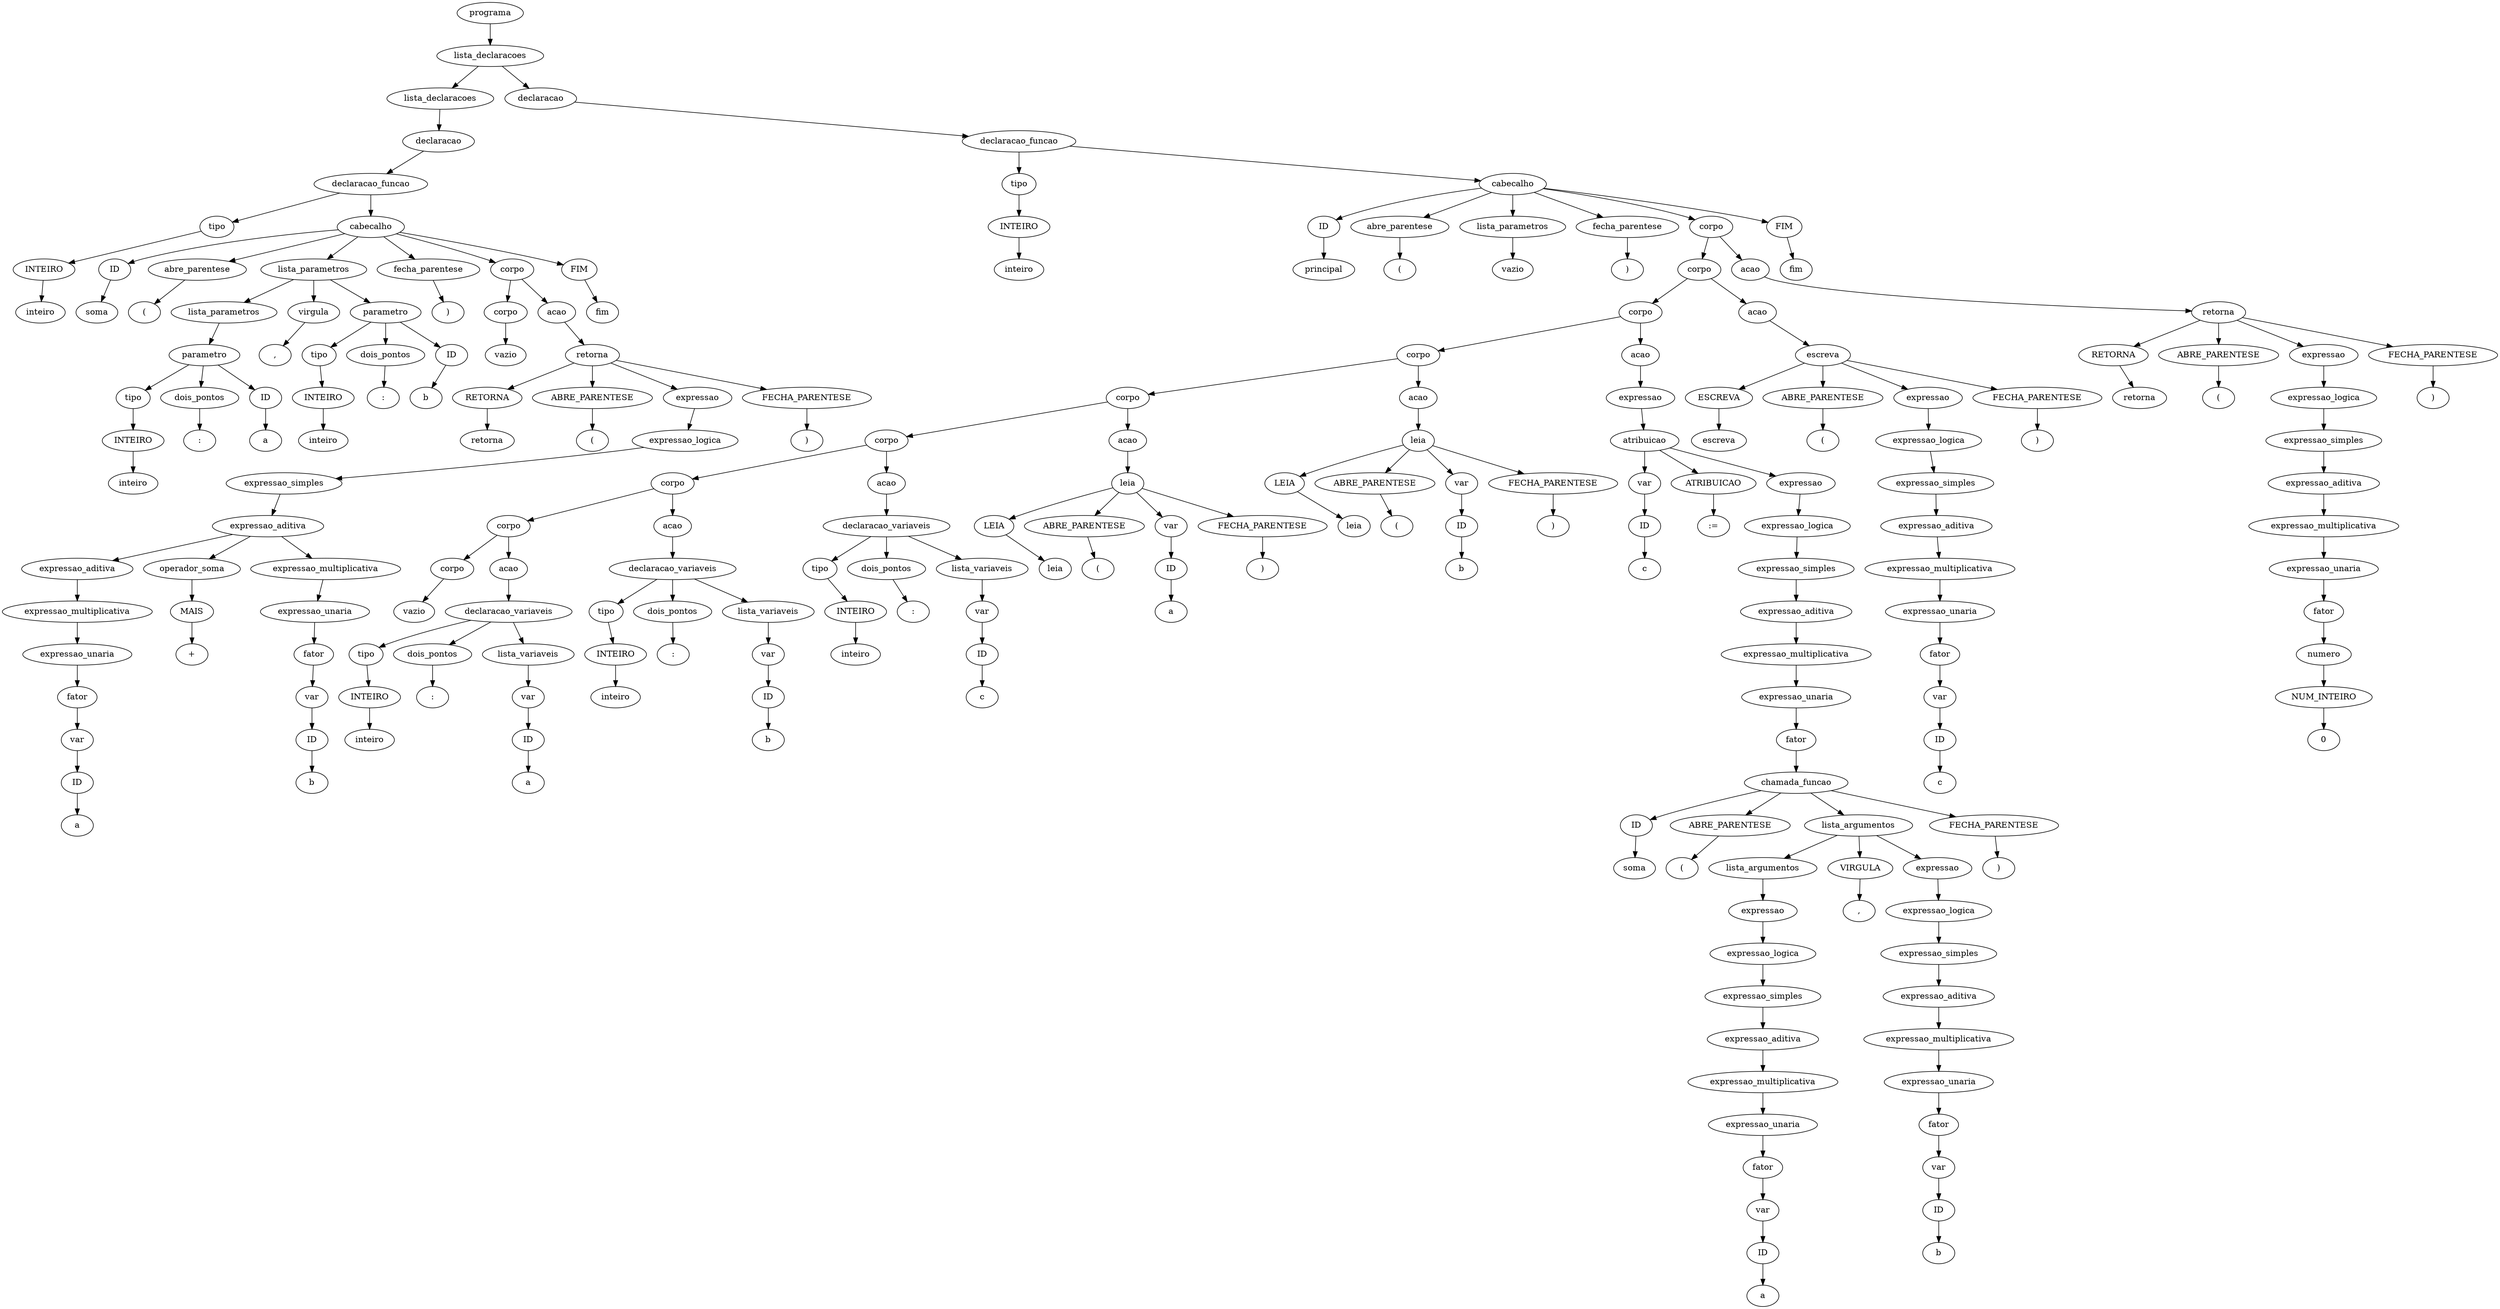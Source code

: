 digraph tree {
    "0x7ff0a4aedba0" [label="programa"];
    "0x7ff0a4bb66e0" [label="lista_declaracoes"];
    "0x7ff0a4aeee90" [label="lista_declaracoes"];
    "0x7ff0a4c9f580" [label="declaracao"];
    "0x7ff0a4aef250" [label="declaracao_funcao"];
    "0x7ff0a4aedc90" [label="tipo"];
    "0x7ff0a4aedae0" [label="INTEIRO"];
    "0x7ff0a4aedab0" [label="inteiro"];
    "0x7ff0a4b5bb80" [label="cabecalho"];
    "0x7ff0a4b5ba30" [label="ID"];
    "0x7ff0a4bb44f0" [label="soma"];
    "0x7ff0a4bb4520" [label="abre_parentese"];
    "0x7ff0a4bb4130" [label="("];
    "0x7ff0a4b5b880" [label="lista_parametros"];
    "0x7ff0a4aedf00" [label="lista_parametros"];
    "0x7ff0a4aef0a0" [label="parametro"];
    "0x7ff0a4aefa30" [label="tipo"];
    "0x7ff0a4c9f5e0" [label="INTEIRO"];
    "0x7ff0a4b5b970" [label="inteiro"];
    "0x7ff0a4aedb40" [label="dois_pontos"];
    "0x7ff0a4b5bac0" [label=":"];
    "0x7ff0a4b5baf0" [label="ID"];
    "0x7ff0a4b5bb20" [label="a"];
    "0x7ff0a4b5bbb0" [label="virgula"];
    "0x7ff0a4b5b9d0" [label=","];
    "0x7ff0a4b5b8b0" [label="parametro"];
    "0x7ff0a4b5b9a0" [label="tipo"];
    "0x7ff0a4b5ba90" [label="INTEIRO"];
    "0x7ff0a4b5bbe0" [label="inteiro"];
    "0x7ff0a4b5b8e0" [label="dois_pontos"];
    "0x7ff0a4b5bd30" [label=":"];
    "0x7ff0a4b5bd60" [label="ID"];
    "0x7ff0a4b5bd90" [label="b"];
    "0x7ff0a4bb41c0" [label="fecha_parentese"];
    "0x7ff0a4bb41f0" [label=")"];
    "0x7ff0a4b5be50" [label="corpo"];
    "0x7ff0a4b5ba60" [label="corpo"];
    "0x7ff0a4b5bb50" [label="vazio"];
    "0x7ff0a4b5be20" [label="acao"];
    "0x7ff0a4bb40a0" [label="retorna"];
    "0x7ff0a4bb4040" [label="RETORNA"];
    "0x7ff0a4bb4400" [label="retorna"];
    "0x7ff0a4bb4430" [label="ABRE_PARENTESE"];
    "0x7ff0a4bb4460" [label="("];
    "0x7ff0a4bb42e0" [label="expressao"];
    "0x7ff0a4bb42b0" [label="expressao_logica"];
    "0x7ff0a4b5bfd0" [label="expressao_simples"];
    "0x7ff0a4bb4100" [label="expressao_aditiva"];
    "0x7ff0a4b5beb0" [label="expressao_aditiva"];
    "0x7ff0a4b5bfa0" [label="expressao_multiplicativa"];
    "0x7ff0a4b5bc10" [label="expressao_unaria"];
    "0x7ff0a4b5be80" [label="fator"];
    "0x7ff0a4b5ba00" [label="var"];
    "0x7ff0a4b5bc70" [label="ID"];
    "0x7ff0a4b5bf70" [label="a"];
    "0x7ff0a4bb4160" [label="operador_soma"];
    "0x7ff0a4b5bf40" [label="MAIS"];
    "0x7ff0a4bb4070" [label="+"];
    "0x7ff0a4bb4280" [label="expressao_multiplicativa"];
    "0x7ff0a4bb4190" [label="expressao_unaria"];
    "0x7ff0a4bb40d0" [label="fator"];
    "0x7ff0a4b5bee0" [label="var"];
    "0x7ff0a4b5bf10" [label="ID"];
    "0x7ff0a4bb4250" [label="b"];
    "0x7ff0a4bb4490" [label="FECHA_PARENTESE"];
    "0x7ff0a4bb44c0" [label=")"];
    "0x7ff0a4bb4550" [label="FIM"];
    "0x7ff0a4bb4580" [label="fim"];
    "0x7ff0a4b5bdc0" [label="declaracao"];
    "0x7ff0a4b5bdf0" [label="declaracao_funcao"];
    "0x7ff0a4aefa60" [label="tipo"];
    "0x7ff0a4aee560" [label="INTEIRO"];
    "0x7ff0a4b5bc40" [label="inteiro"];
    "0x7ff0a4bb5ba0" [label="cabecalho"];
    "0x7ff0a4bb5b40" [label="ID"];
    "0x7ff0a4bb65f0" [label="principal"];
    "0x7ff0a4bb6620" [label="abre_parentese"];
    "0x7ff0a4bb6410" [label="("];
    "0x7ff0a4bb4610" [label="lista_parametros"];
    "0x7ff0a4bb4340" [label="vazio"];
    "0x7ff0a4bb5d80" [label="fecha_parentese"];
    "0x7ff0a4bb5db0" [label=")"];
    "0x7ff0a4bb63b0" [label="corpo"];
    "0x7ff0a4bb5f00" [label="corpo"];
    "0x7ff0a4bb5cc0" [label="corpo"];
    "0x7ff0a4bb52a0" [label="corpo"];
    "0x7ff0a4bb4fd0" [label="corpo"];
    "0x7ff0a4bb4df0" [label="corpo"];
    "0x7ff0a4bb4bb0" [label="corpo"];
    "0x7ff0a4bb4970" [label="corpo"];
    "0x7ff0a4bb47f0" [label="corpo"];
    "0x7ff0a4b5bd00" [label="vazio"];
    "0x7ff0a4bb4820" [label="acao"];
    "0x7ff0a4bb4910" [label="declaracao_variaveis"];
    "0x7ff0a4bb4640" [label="tipo"];
    "0x7ff0a4bb4700" [label="INTEIRO"];
    "0x7ff0a4bb48e0" [label="inteiro"];
    "0x7ff0a4bb49d0" [label="dois_pontos"];
    "0x7ff0a4bb4af0" [label=":"];
    "0x7ff0a4bb4940" [label="lista_variaveis"];
    "0x7ff0a4bb4760" [label="var"];
    "0x7ff0a4bb46a0" [label="ID"];
    "0x7ff0a4bb4a30" [label="a"];
    "0x7ff0a4bb4ac0" [label="acao"];
    "0x7ff0a4bb4b50" [label="declaracao_variaveis"];
    "0x7ff0a4bb43a0" [label="tipo"];
    "0x7ff0a4bb47c0" [label="INTEIRO"];
    "0x7ff0a4bb4b20" [label="inteiro"];
    "0x7ff0a4bb4c10" [label="dois_pontos"];
    "0x7ff0a4bb4d30" [label=":"];
    "0x7ff0a4bb4b80" [label="lista_variaveis"];
    "0x7ff0a4bb4a00" [label="var"];
    "0x7ff0a4bb49a0" [label="ID"];
    "0x7ff0a4bb4c70" [label="b"];
    "0x7ff0a4bb4d00" [label="acao"];
    "0x7ff0a4bb4d90" [label="declaracao_variaveis"];
    "0x7ff0a4bb48b0" [label="tipo"];
    "0x7ff0a4bb4850" [label="INTEIRO"];
    "0x7ff0a4bb4d60" [label="inteiro"];
    "0x7ff0a4bb4e50" [label="dois_pontos"];
    "0x7ff0a4bb4f70" [label=":"];
    "0x7ff0a4bb4dc0" [label="lista_variaveis"];
    "0x7ff0a4bb4c40" [label="var"];
    "0x7ff0a4bb4be0" [label="ID"];
    "0x7ff0a4bb4eb0" [label="c"];
    "0x7ff0a4bb5150" [label="acao"];
    "0x7ff0a4bb4f10" [label="leia"];
    "0x7ff0a4bb5000" [label="LEIA"];
    "0x7ff0a4bb5180" [label="leia"];
    "0x7ff0a4bb51b0" [label="ABRE_PARENTESE"];
    "0x7ff0a4bb51e0" [label="("];
    "0x7ff0a4bb4a90" [label="var"];
    "0x7ff0a4bb4880" [label="ID"];
    "0x7ff0a4bb4fa0" [label="a"];
    "0x7ff0a4bb5210" [label="FECHA_PARENTESE"];
    "0x7ff0a4bb5240" [label=")"];
    "0x7ff0a4bb5390" [label="acao"];
    "0x7ff0a4bb4f40" [label="leia"];
    "0x7ff0a4bb5090" [label="LEIA"];
    "0x7ff0a4bb53c0" [label="leia"];
    "0x7ff0a4bb53f0" [label="ABRE_PARENTESE"];
    "0x7ff0a4bb5420" [label="("];
    "0x7ff0a4bb4cd0" [label="var"];
    "0x7ff0a4bb4a60" [label="ID"];
    "0x7ff0a4bb5270" [label="b"];
    "0x7ff0a4bb5450" [label="FECHA_PARENTESE"];
    "0x7ff0a4bb5480" [label=")"];
    "0x7ff0a4bb5a20" [label="acao"];
    "0x7ff0a4bb5330" [label="expressao"];
    "0x7ff0a4bb5060" [label="atribuicao"];
    "0x7ff0a4bb4e80" [label="var"];
    "0x7ff0a4bb4e20" [label="ID"];
    "0x7ff0a4bb54b0" [label="c"];
    "0x7ff0a4bb5ab0" [label="ATRIBUICAO"];
    "0x7ff0a4bb5c90" [label=":="];
    "0x7ff0a4bb5030" [label="expressao"];
    "0x7ff0a4bb5c60" [label="expressao_logica"];
    "0x7ff0a4bb5b70" [label="expressao_simples"];
    "0x7ff0a4bb52d0" [label="expressao_aditiva"];
    "0x7ff0a4bb5c30" [label="expressao_multiplicativa"];
    "0x7ff0a4bb5b10" [label="expressao_unaria"];
    "0x7ff0a4bb5bd0" [label="fator"];
    "0x7ff0a4bb5750" [label="chamada_funcao"];
    "0x7ff0a4bb57e0" [label="ID"];
    "0x7ff0a4bb55a0" [label="soma"];
    "0x7ff0a4bb55d0" [label="ABRE_PARENTESE"];
    "0x7ff0a4bb59f0" [label="("];
    "0x7ff0a4bb59c0" [label="lista_argumentos"];
    "0x7ff0a4bb56f0" [label="lista_argumentos"];
    "0x7ff0a4bb56c0" [label="expressao"];
    "0x7ff0a4bb5690" [label="expressao_logica"];
    "0x7ff0a4bb5600" [label="expressao_simples"];
    "0x7ff0a4bb5570" [label="expressao_aditiva"];
    "0x7ff0a4bb5660" [label="expressao_multiplicativa"];
    "0x7ff0a4bb54e0" [label="expressao_unaria"];
    "0x7ff0a4bb5540" [label="fator"];
    "0x7ff0a4bb5360" [label="var"];
    "0x7ff0a4bb5300" [label="ID"];
    "0x7ff0a4bb5630" [label="a"];
    "0x7ff0a4bb5a50" [label="VIRGULA"];
    "0x7ff0a4bb5ae0" [label=","];
    "0x7ff0a4bb5990" [label="expressao"];
    "0x7ff0a4bb5960" [label="expressao_logica"];
    "0x7ff0a4bb58d0" [label="expressao_simples"];
    "0x7ff0a4bb5840" [label="expressao_aditiva"];
    "0x7ff0a4bb5930" [label="expressao_multiplicativa"];
    "0x7ff0a4bb5780" [label="expressao_unaria"];
    "0x7ff0a4bb5810" [label="fator"];
    "0x7ff0a4bb5720" [label="var"];
    "0x7ff0a4bb57b0" [label="ID"];
    "0x7ff0a4bb5900" [label="b"];
    "0x7ff0a4bb5a80" [label="FECHA_PARENTESE"];
    "0x7ff0a4bb5c00" [label=")"];
    "0x7ff0a4bb60e0" [label="acao"];
    "0x7ff0a4bb5ea0" [label="escreva"];
    "0x7ff0a4bb5f30" [label="ESCREVA"];
    "0x7ff0a4bb6140" [label="escreva"];
    "0x7ff0a4bb61a0" [label="ABRE_PARENTESE"];
    "0x7ff0a4bb61d0" [label="("];
    "0x7ff0a4bb5e70" [label="expressao"];
    "0x7ff0a4bb5e10" [label="expressao_logica"];
    "0x7ff0a4bb5de0" [label="expressao_simples"];
    "0x7ff0a4bb5d50" [label="expressao_aditiva"];
    "0x7ff0a4bb4ca0" [label="expressao_multiplicativa"];
    "0x7ff0a4bb5cf0" [label="expressao_unaria"];
    "0x7ff0a4bb5d20" [label="fator"];
    "0x7ff0a4bb5120" [label="var"];
    "0x7ff0a4bb50c0" [label="ID"];
    "0x7ff0a4bb50f0" [label="c"];
    "0x7ff0a4bb6200" [label="FECHA_PARENTESE"];
    "0x7ff0a4bb6230" [label=")"];
    "0x7ff0a4bb64d0" [label="acao"];
    "0x7ff0a4bb6350" [label="retorna"];
    "0x7ff0a4bb63e0" [label="RETORNA"];
    "0x7ff0a4bb6500" [label="retorna"];
    "0x7ff0a4bb6530" [label="ABRE_PARENTESE"];
    "0x7ff0a4bb6560" [label="("];
    "0x7ff0a4bb6320" [label="expressao"];
    "0x7ff0a4bb62f0" [label="expressao_logica"];
    "0x7ff0a4bb62c0" [label="expressao_simples"];
    "0x7ff0a4bb5f60" [label="expressao_aditiva"];
    "0x7ff0a4bb6290" [label="expressao_multiplicativa"];
    "0x7ff0a4bb6020" [label="expressao_unaria"];
    "0x7ff0a4bb5ed0" [label="fator"];
    "0x7ff0a4bb58a0" [label="numero"];
    "0x7ff0a4bb4ee0" [label="NUM_INTEIRO"];
    "0x7ff0a4bb6260" [label="0"];
    "0x7ff0a4bb6590" [label="FECHA_PARENTESE"];
    "0x7ff0a4bb65c0" [label=")"];
    "0x7ff0a4bb6650" [label="FIM"];
    "0x7ff0a4bb6680" [label="fim"];
    "0x7ff0a4aedba0" -> "0x7ff0a4bb66e0";
    "0x7ff0a4bb66e0" -> "0x7ff0a4aeee90";
    "0x7ff0a4bb66e0" -> "0x7ff0a4b5bdc0";
    "0x7ff0a4aeee90" -> "0x7ff0a4c9f580";
    "0x7ff0a4c9f580" -> "0x7ff0a4aef250";
    "0x7ff0a4aef250" -> "0x7ff0a4aedc90";
    "0x7ff0a4aef250" -> "0x7ff0a4b5bb80";
    "0x7ff0a4aedc90" -> "0x7ff0a4aedae0";
    "0x7ff0a4aedae0" -> "0x7ff0a4aedab0";
    "0x7ff0a4b5bb80" -> "0x7ff0a4b5ba30";
    "0x7ff0a4b5bb80" -> "0x7ff0a4bb4520";
    "0x7ff0a4b5bb80" -> "0x7ff0a4b5b880";
    "0x7ff0a4b5bb80" -> "0x7ff0a4bb41c0";
    "0x7ff0a4b5bb80" -> "0x7ff0a4b5be50";
    "0x7ff0a4b5bb80" -> "0x7ff0a4bb4550";
    "0x7ff0a4b5ba30" -> "0x7ff0a4bb44f0";
    "0x7ff0a4bb4520" -> "0x7ff0a4bb4130";
    "0x7ff0a4b5b880" -> "0x7ff0a4aedf00";
    "0x7ff0a4b5b880" -> "0x7ff0a4b5bbb0";
    "0x7ff0a4b5b880" -> "0x7ff0a4b5b8b0";
    "0x7ff0a4aedf00" -> "0x7ff0a4aef0a0";
    "0x7ff0a4aef0a0" -> "0x7ff0a4aefa30";
    "0x7ff0a4aef0a0" -> "0x7ff0a4aedb40";
    "0x7ff0a4aef0a0" -> "0x7ff0a4b5baf0";
    "0x7ff0a4aefa30" -> "0x7ff0a4c9f5e0";
    "0x7ff0a4c9f5e0" -> "0x7ff0a4b5b970";
    "0x7ff0a4aedb40" -> "0x7ff0a4b5bac0";
    "0x7ff0a4b5baf0" -> "0x7ff0a4b5bb20";
    "0x7ff0a4b5bbb0" -> "0x7ff0a4b5b9d0";
    "0x7ff0a4b5b8b0" -> "0x7ff0a4b5b9a0";
    "0x7ff0a4b5b8b0" -> "0x7ff0a4b5b8e0";
    "0x7ff0a4b5b8b0" -> "0x7ff0a4b5bd60";
    "0x7ff0a4b5b9a0" -> "0x7ff0a4b5ba90";
    "0x7ff0a4b5ba90" -> "0x7ff0a4b5bbe0";
    "0x7ff0a4b5b8e0" -> "0x7ff0a4b5bd30";
    "0x7ff0a4b5bd60" -> "0x7ff0a4b5bd90";
    "0x7ff0a4bb41c0" -> "0x7ff0a4bb41f0";
    "0x7ff0a4b5be50" -> "0x7ff0a4b5ba60";
    "0x7ff0a4b5be50" -> "0x7ff0a4b5be20";
    "0x7ff0a4b5ba60" -> "0x7ff0a4b5bb50";
    "0x7ff0a4b5be20" -> "0x7ff0a4bb40a0";
    "0x7ff0a4bb40a0" -> "0x7ff0a4bb4040";
    "0x7ff0a4bb40a0" -> "0x7ff0a4bb4430";
    "0x7ff0a4bb40a0" -> "0x7ff0a4bb42e0";
    "0x7ff0a4bb40a0" -> "0x7ff0a4bb4490";
    "0x7ff0a4bb4040" -> "0x7ff0a4bb4400";
    "0x7ff0a4bb4430" -> "0x7ff0a4bb4460";
    "0x7ff0a4bb42e0" -> "0x7ff0a4bb42b0";
    "0x7ff0a4bb42b0" -> "0x7ff0a4b5bfd0";
    "0x7ff0a4b5bfd0" -> "0x7ff0a4bb4100";
    "0x7ff0a4bb4100" -> "0x7ff0a4b5beb0";
    "0x7ff0a4bb4100" -> "0x7ff0a4bb4160";
    "0x7ff0a4bb4100" -> "0x7ff0a4bb4280";
    "0x7ff0a4b5beb0" -> "0x7ff0a4b5bfa0";
    "0x7ff0a4b5bfa0" -> "0x7ff0a4b5bc10";
    "0x7ff0a4b5bc10" -> "0x7ff0a4b5be80";
    "0x7ff0a4b5be80" -> "0x7ff0a4b5ba00";
    "0x7ff0a4b5ba00" -> "0x7ff0a4b5bc70";
    "0x7ff0a4b5bc70" -> "0x7ff0a4b5bf70";
    "0x7ff0a4bb4160" -> "0x7ff0a4b5bf40";
    "0x7ff0a4b5bf40" -> "0x7ff0a4bb4070";
    "0x7ff0a4bb4280" -> "0x7ff0a4bb4190";
    "0x7ff0a4bb4190" -> "0x7ff0a4bb40d0";
    "0x7ff0a4bb40d0" -> "0x7ff0a4b5bee0";
    "0x7ff0a4b5bee0" -> "0x7ff0a4b5bf10";
    "0x7ff0a4b5bf10" -> "0x7ff0a4bb4250";
    "0x7ff0a4bb4490" -> "0x7ff0a4bb44c0";
    "0x7ff0a4bb4550" -> "0x7ff0a4bb4580";
    "0x7ff0a4b5bdc0" -> "0x7ff0a4b5bdf0";
    "0x7ff0a4b5bdf0" -> "0x7ff0a4aefa60";
    "0x7ff0a4b5bdf0" -> "0x7ff0a4bb5ba0";
    "0x7ff0a4aefa60" -> "0x7ff0a4aee560";
    "0x7ff0a4aee560" -> "0x7ff0a4b5bc40";
    "0x7ff0a4bb5ba0" -> "0x7ff0a4bb5b40";
    "0x7ff0a4bb5ba0" -> "0x7ff0a4bb6620";
    "0x7ff0a4bb5ba0" -> "0x7ff0a4bb4610";
    "0x7ff0a4bb5ba0" -> "0x7ff0a4bb5d80";
    "0x7ff0a4bb5ba0" -> "0x7ff0a4bb63b0";
    "0x7ff0a4bb5ba0" -> "0x7ff0a4bb6650";
    "0x7ff0a4bb5b40" -> "0x7ff0a4bb65f0";
    "0x7ff0a4bb6620" -> "0x7ff0a4bb6410";
    "0x7ff0a4bb4610" -> "0x7ff0a4bb4340";
    "0x7ff0a4bb5d80" -> "0x7ff0a4bb5db0";
    "0x7ff0a4bb63b0" -> "0x7ff0a4bb5f00";
    "0x7ff0a4bb63b0" -> "0x7ff0a4bb64d0";
    "0x7ff0a4bb5f00" -> "0x7ff0a4bb5cc0";
    "0x7ff0a4bb5f00" -> "0x7ff0a4bb60e0";
    "0x7ff0a4bb5cc0" -> "0x7ff0a4bb52a0";
    "0x7ff0a4bb5cc0" -> "0x7ff0a4bb5a20";
    "0x7ff0a4bb52a0" -> "0x7ff0a4bb4fd0";
    "0x7ff0a4bb52a0" -> "0x7ff0a4bb5390";
    "0x7ff0a4bb4fd0" -> "0x7ff0a4bb4df0";
    "0x7ff0a4bb4fd0" -> "0x7ff0a4bb5150";
    "0x7ff0a4bb4df0" -> "0x7ff0a4bb4bb0";
    "0x7ff0a4bb4df0" -> "0x7ff0a4bb4d00";
    "0x7ff0a4bb4bb0" -> "0x7ff0a4bb4970";
    "0x7ff0a4bb4bb0" -> "0x7ff0a4bb4ac0";
    "0x7ff0a4bb4970" -> "0x7ff0a4bb47f0";
    "0x7ff0a4bb4970" -> "0x7ff0a4bb4820";
    "0x7ff0a4bb47f0" -> "0x7ff0a4b5bd00";
    "0x7ff0a4bb4820" -> "0x7ff0a4bb4910";
    "0x7ff0a4bb4910" -> "0x7ff0a4bb4640";
    "0x7ff0a4bb4910" -> "0x7ff0a4bb49d0";
    "0x7ff0a4bb4910" -> "0x7ff0a4bb4940";
    "0x7ff0a4bb4640" -> "0x7ff0a4bb4700";
    "0x7ff0a4bb4700" -> "0x7ff0a4bb48e0";
    "0x7ff0a4bb49d0" -> "0x7ff0a4bb4af0";
    "0x7ff0a4bb4940" -> "0x7ff0a4bb4760";
    "0x7ff0a4bb4760" -> "0x7ff0a4bb46a0";
    "0x7ff0a4bb46a0" -> "0x7ff0a4bb4a30";
    "0x7ff0a4bb4ac0" -> "0x7ff0a4bb4b50";
    "0x7ff0a4bb4b50" -> "0x7ff0a4bb43a0";
    "0x7ff0a4bb4b50" -> "0x7ff0a4bb4c10";
    "0x7ff0a4bb4b50" -> "0x7ff0a4bb4b80";
    "0x7ff0a4bb43a0" -> "0x7ff0a4bb47c0";
    "0x7ff0a4bb47c0" -> "0x7ff0a4bb4b20";
    "0x7ff0a4bb4c10" -> "0x7ff0a4bb4d30";
    "0x7ff0a4bb4b80" -> "0x7ff0a4bb4a00";
    "0x7ff0a4bb4a00" -> "0x7ff0a4bb49a0";
    "0x7ff0a4bb49a0" -> "0x7ff0a4bb4c70";
    "0x7ff0a4bb4d00" -> "0x7ff0a4bb4d90";
    "0x7ff0a4bb4d90" -> "0x7ff0a4bb48b0";
    "0x7ff0a4bb4d90" -> "0x7ff0a4bb4e50";
    "0x7ff0a4bb4d90" -> "0x7ff0a4bb4dc0";
    "0x7ff0a4bb48b0" -> "0x7ff0a4bb4850";
    "0x7ff0a4bb4850" -> "0x7ff0a4bb4d60";
    "0x7ff0a4bb4e50" -> "0x7ff0a4bb4f70";
    "0x7ff0a4bb4dc0" -> "0x7ff0a4bb4c40";
    "0x7ff0a4bb4c40" -> "0x7ff0a4bb4be0";
    "0x7ff0a4bb4be0" -> "0x7ff0a4bb4eb0";
    "0x7ff0a4bb5150" -> "0x7ff0a4bb4f10";
    "0x7ff0a4bb4f10" -> "0x7ff0a4bb5000";
    "0x7ff0a4bb4f10" -> "0x7ff0a4bb51b0";
    "0x7ff0a4bb4f10" -> "0x7ff0a4bb4a90";
    "0x7ff0a4bb4f10" -> "0x7ff0a4bb5210";
    "0x7ff0a4bb5000" -> "0x7ff0a4bb5180";
    "0x7ff0a4bb51b0" -> "0x7ff0a4bb51e0";
    "0x7ff0a4bb4a90" -> "0x7ff0a4bb4880";
    "0x7ff0a4bb4880" -> "0x7ff0a4bb4fa0";
    "0x7ff0a4bb5210" -> "0x7ff0a4bb5240";
    "0x7ff0a4bb5390" -> "0x7ff0a4bb4f40";
    "0x7ff0a4bb4f40" -> "0x7ff0a4bb5090";
    "0x7ff0a4bb4f40" -> "0x7ff0a4bb53f0";
    "0x7ff0a4bb4f40" -> "0x7ff0a4bb4cd0";
    "0x7ff0a4bb4f40" -> "0x7ff0a4bb5450";
    "0x7ff0a4bb5090" -> "0x7ff0a4bb53c0";
    "0x7ff0a4bb53f0" -> "0x7ff0a4bb5420";
    "0x7ff0a4bb4cd0" -> "0x7ff0a4bb4a60";
    "0x7ff0a4bb4a60" -> "0x7ff0a4bb5270";
    "0x7ff0a4bb5450" -> "0x7ff0a4bb5480";
    "0x7ff0a4bb5a20" -> "0x7ff0a4bb5330";
    "0x7ff0a4bb5330" -> "0x7ff0a4bb5060";
    "0x7ff0a4bb5060" -> "0x7ff0a4bb4e80";
    "0x7ff0a4bb5060" -> "0x7ff0a4bb5ab0";
    "0x7ff0a4bb5060" -> "0x7ff0a4bb5030";
    "0x7ff0a4bb4e80" -> "0x7ff0a4bb4e20";
    "0x7ff0a4bb4e20" -> "0x7ff0a4bb54b0";
    "0x7ff0a4bb5ab0" -> "0x7ff0a4bb5c90";
    "0x7ff0a4bb5030" -> "0x7ff0a4bb5c60";
    "0x7ff0a4bb5c60" -> "0x7ff0a4bb5b70";
    "0x7ff0a4bb5b70" -> "0x7ff0a4bb52d0";
    "0x7ff0a4bb52d0" -> "0x7ff0a4bb5c30";
    "0x7ff0a4bb5c30" -> "0x7ff0a4bb5b10";
    "0x7ff0a4bb5b10" -> "0x7ff0a4bb5bd0";
    "0x7ff0a4bb5bd0" -> "0x7ff0a4bb5750";
    "0x7ff0a4bb5750" -> "0x7ff0a4bb57e0";
    "0x7ff0a4bb5750" -> "0x7ff0a4bb55d0";
    "0x7ff0a4bb5750" -> "0x7ff0a4bb59c0";
    "0x7ff0a4bb5750" -> "0x7ff0a4bb5a80";
    "0x7ff0a4bb57e0" -> "0x7ff0a4bb55a0";
    "0x7ff0a4bb55d0" -> "0x7ff0a4bb59f0";
    "0x7ff0a4bb59c0" -> "0x7ff0a4bb56f0";
    "0x7ff0a4bb59c0" -> "0x7ff0a4bb5a50";
    "0x7ff0a4bb59c0" -> "0x7ff0a4bb5990";
    "0x7ff0a4bb56f0" -> "0x7ff0a4bb56c0";
    "0x7ff0a4bb56c0" -> "0x7ff0a4bb5690";
    "0x7ff0a4bb5690" -> "0x7ff0a4bb5600";
    "0x7ff0a4bb5600" -> "0x7ff0a4bb5570";
    "0x7ff0a4bb5570" -> "0x7ff0a4bb5660";
    "0x7ff0a4bb5660" -> "0x7ff0a4bb54e0";
    "0x7ff0a4bb54e0" -> "0x7ff0a4bb5540";
    "0x7ff0a4bb5540" -> "0x7ff0a4bb5360";
    "0x7ff0a4bb5360" -> "0x7ff0a4bb5300";
    "0x7ff0a4bb5300" -> "0x7ff0a4bb5630";
    "0x7ff0a4bb5a50" -> "0x7ff0a4bb5ae0";
    "0x7ff0a4bb5990" -> "0x7ff0a4bb5960";
    "0x7ff0a4bb5960" -> "0x7ff0a4bb58d0";
    "0x7ff0a4bb58d0" -> "0x7ff0a4bb5840";
    "0x7ff0a4bb5840" -> "0x7ff0a4bb5930";
    "0x7ff0a4bb5930" -> "0x7ff0a4bb5780";
    "0x7ff0a4bb5780" -> "0x7ff0a4bb5810";
    "0x7ff0a4bb5810" -> "0x7ff0a4bb5720";
    "0x7ff0a4bb5720" -> "0x7ff0a4bb57b0";
    "0x7ff0a4bb57b0" -> "0x7ff0a4bb5900";
    "0x7ff0a4bb5a80" -> "0x7ff0a4bb5c00";
    "0x7ff0a4bb60e0" -> "0x7ff0a4bb5ea0";
    "0x7ff0a4bb5ea0" -> "0x7ff0a4bb5f30";
    "0x7ff0a4bb5ea0" -> "0x7ff0a4bb61a0";
    "0x7ff0a4bb5ea0" -> "0x7ff0a4bb5e70";
    "0x7ff0a4bb5ea0" -> "0x7ff0a4bb6200";
    "0x7ff0a4bb5f30" -> "0x7ff0a4bb6140";
    "0x7ff0a4bb61a0" -> "0x7ff0a4bb61d0";
    "0x7ff0a4bb5e70" -> "0x7ff0a4bb5e10";
    "0x7ff0a4bb5e10" -> "0x7ff0a4bb5de0";
    "0x7ff0a4bb5de0" -> "0x7ff0a4bb5d50";
    "0x7ff0a4bb5d50" -> "0x7ff0a4bb4ca0";
    "0x7ff0a4bb4ca0" -> "0x7ff0a4bb5cf0";
    "0x7ff0a4bb5cf0" -> "0x7ff0a4bb5d20";
    "0x7ff0a4bb5d20" -> "0x7ff0a4bb5120";
    "0x7ff0a4bb5120" -> "0x7ff0a4bb50c0";
    "0x7ff0a4bb50c0" -> "0x7ff0a4bb50f0";
    "0x7ff0a4bb6200" -> "0x7ff0a4bb6230";
    "0x7ff0a4bb64d0" -> "0x7ff0a4bb6350";
    "0x7ff0a4bb6350" -> "0x7ff0a4bb63e0";
    "0x7ff0a4bb6350" -> "0x7ff0a4bb6530";
    "0x7ff0a4bb6350" -> "0x7ff0a4bb6320";
    "0x7ff0a4bb6350" -> "0x7ff0a4bb6590";
    "0x7ff0a4bb63e0" -> "0x7ff0a4bb6500";
    "0x7ff0a4bb6530" -> "0x7ff0a4bb6560";
    "0x7ff0a4bb6320" -> "0x7ff0a4bb62f0";
    "0x7ff0a4bb62f0" -> "0x7ff0a4bb62c0";
    "0x7ff0a4bb62c0" -> "0x7ff0a4bb5f60";
    "0x7ff0a4bb5f60" -> "0x7ff0a4bb6290";
    "0x7ff0a4bb6290" -> "0x7ff0a4bb6020";
    "0x7ff0a4bb6020" -> "0x7ff0a4bb5ed0";
    "0x7ff0a4bb5ed0" -> "0x7ff0a4bb58a0";
    "0x7ff0a4bb58a0" -> "0x7ff0a4bb4ee0";
    "0x7ff0a4bb4ee0" -> "0x7ff0a4bb6260";
    "0x7ff0a4bb6590" -> "0x7ff0a4bb65c0";
    "0x7ff0a4bb6650" -> "0x7ff0a4bb6680";
}
